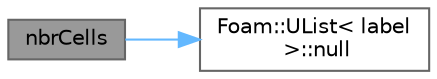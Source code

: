 digraph "nbrCells"
{
 // LATEX_PDF_SIZE
  bgcolor="transparent";
  edge [fontname=Helvetica,fontsize=10,labelfontname=Helvetica,labelfontsize=10];
  node [fontname=Helvetica,fontsize=10,shape=box,height=0.2,width=0.4];
  rankdir="LR";
  Node1 [id="Node000001",label="nbrCells",height=0.2,width=0.4,color="gray40", fillcolor="grey60", style="filled", fontcolor="black",tooltip=" "];
  Node1 -> Node2 [id="edge1_Node000001_Node000002",color="steelblue1",style="solid",tooltip=" "];
  Node2 [id="Node000002",label="Foam::UList\< label\l \>::null",height=0.2,width=0.4,color="grey40", fillcolor="white", style="filled",URL="$classFoam_1_1UList.html#a2e7322c7c1635b690832e63c56dde258",tooltip=" "];
}
